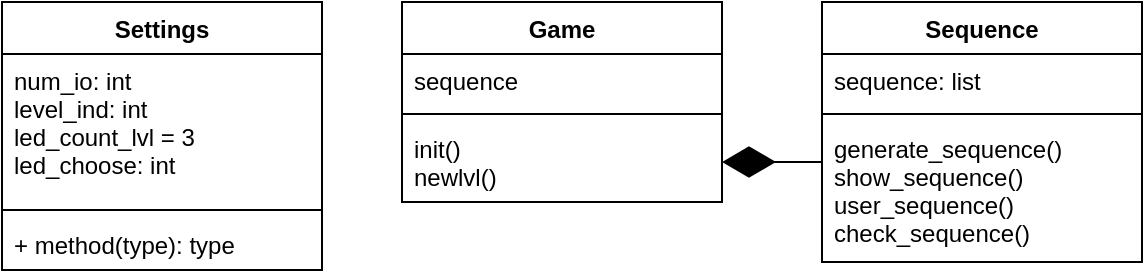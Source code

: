 <mxfile version="16.5.1" type="device"><diagram id="loZ6RNZMqsUenkRXHyGm" name="Page-1"><mxGraphModel dx="771" dy="502" grid="1" gridSize="10" guides="1" tooltips="1" connect="1" arrows="1" fold="1" page="1" pageScale="1" pageWidth="850" pageHeight="1100" math="0" shadow="0"><root><mxCell id="0"/><mxCell id="1" parent="0"/><mxCell id="vLvu6YY81i9t5kBbPL8K-1" value="Settings" style="swimlane;fontStyle=1;align=center;verticalAlign=top;childLayout=stackLayout;horizontal=1;startSize=26;horizontalStack=0;resizeParent=1;resizeParentMax=0;resizeLast=0;collapsible=1;marginBottom=0;" parent="1" vertex="1"><mxGeometry x="120" y="200" width="160" height="134" as="geometry"/></mxCell><mxCell id="vLvu6YY81i9t5kBbPL8K-2" value="num_io: int&#10;level_ind: int&#10;led_count_lvl = 3&#10;led_choose: int&#10;" style="text;strokeColor=none;fillColor=none;align=left;verticalAlign=top;spacingLeft=4;spacingRight=4;overflow=hidden;rotatable=0;points=[[0,0.5],[1,0.5]];portConstraint=eastwest;" parent="vLvu6YY81i9t5kBbPL8K-1" vertex="1"><mxGeometry y="26" width="160" height="74" as="geometry"/></mxCell><mxCell id="vLvu6YY81i9t5kBbPL8K-3" value="" style="line;strokeWidth=1;fillColor=none;align=left;verticalAlign=middle;spacingTop=-1;spacingLeft=3;spacingRight=3;rotatable=0;labelPosition=right;points=[];portConstraint=eastwest;" parent="vLvu6YY81i9t5kBbPL8K-1" vertex="1"><mxGeometry y="100" width="160" height="8" as="geometry"/></mxCell><mxCell id="vLvu6YY81i9t5kBbPL8K-4" value="+ method(type): type" style="text;strokeColor=none;fillColor=none;align=left;verticalAlign=top;spacingLeft=4;spacingRight=4;overflow=hidden;rotatable=0;points=[[0,0.5],[1,0.5]];portConstraint=eastwest;" parent="vLvu6YY81i9t5kBbPL8K-1" vertex="1"><mxGeometry y="108" width="160" height="26" as="geometry"/></mxCell><mxCell id="c43mf0O_II287r9Enmgl-1" value="Game" style="swimlane;fontStyle=1;align=center;verticalAlign=top;childLayout=stackLayout;horizontal=1;startSize=26;horizontalStack=0;resizeParent=1;resizeParentMax=0;resizeLast=0;collapsible=1;marginBottom=0;" vertex="1" parent="1"><mxGeometry x="320" y="200" width="160" height="100" as="geometry"/></mxCell><mxCell id="c43mf0O_II287r9Enmgl-2" value="sequence" style="text;strokeColor=none;fillColor=none;align=left;verticalAlign=top;spacingLeft=4;spacingRight=4;overflow=hidden;rotatable=0;points=[[0,0.5],[1,0.5]];portConstraint=eastwest;" vertex="1" parent="c43mf0O_II287r9Enmgl-1"><mxGeometry y="26" width="160" height="26" as="geometry"/></mxCell><mxCell id="c43mf0O_II287r9Enmgl-3" value="" style="line;strokeWidth=1;fillColor=none;align=left;verticalAlign=middle;spacingTop=-1;spacingLeft=3;spacingRight=3;rotatable=0;labelPosition=right;points=[];portConstraint=eastwest;" vertex="1" parent="c43mf0O_II287r9Enmgl-1"><mxGeometry y="52" width="160" height="8" as="geometry"/></mxCell><mxCell id="c43mf0O_II287r9Enmgl-4" value="init()&#10;newlvl()&#10;" style="text;strokeColor=none;fillColor=none;align=left;verticalAlign=top;spacingLeft=4;spacingRight=4;overflow=hidden;rotatable=0;points=[[0,0.5],[1,0.5]];portConstraint=eastwest;" vertex="1" parent="c43mf0O_II287r9Enmgl-1"><mxGeometry y="60" width="160" height="40" as="geometry"/></mxCell><mxCell id="c43mf0O_II287r9Enmgl-5" value="Sequence" style="swimlane;fontStyle=1;align=center;verticalAlign=top;childLayout=stackLayout;horizontal=1;startSize=26;horizontalStack=0;resizeParent=1;resizeParentMax=0;resizeLast=0;collapsible=1;marginBottom=0;" vertex="1" parent="1"><mxGeometry x="530" y="200" width="160" height="130" as="geometry"/></mxCell><mxCell id="c43mf0O_II287r9Enmgl-6" value="sequence: list" style="text;strokeColor=none;fillColor=none;align=left;verticalAlign=top;spacingLeft=4;spacingRight=4;overflow=hidden;rotatable=0;points=[[0,0.5],[1,0.5]];portConstraint=eastwest;" vertex="1" parent="c43mf0O_II287r9Enmgl-5"><mxGeometry y="26" width="160" height="26" as="geometry"/></mxCell><mxCell id="c43mf0O_II287r9Enmgl-7" value="" style="line;strokeWidth=1;fillColor=none;align=left;verticalAlign=middle;spacingTop=-1;spacingLeft=3;spacingRight=3;rotatable=0;labelPosition=right;points=[];portConstraint=eastwest;" vertex="1" parent="c43mf0O_II287r9Enmgl-5"><mxGeometry y="52" width="160" height="8" as="geometry"/></mxCell><mxCell id="c43mf0O_II287r9Enmgl-8" value="generate_sequence()&#10;show_sequence()&#10;user_sequence()&#10;check_sequence()" style="text;strokeColor=none;fillColor=none;align=left;verticalAlign=top;spacingLeft=4;spacingRight=4;overflow=hidden;rotatable=0;points=[[0,0.5],[1,0.5]];portConstraint=eastwest;" vertex="1" parent="c43mf0O_II287r9Enmgl-5"><mxGeometry y="60" width="160" height="70" as="geometry"/></mxCell><mxCell id="c43mf0O_II287r9Enmgl-11" value="" style="endArrow=diamondThin;endFill=1;endSize=24;html=1;rounded=0;entryX=1;entryY=0.5;entryDx=0;entryDy=0;" edge="1" parent="1" target="c43mf0O_II287r9Enmgl-4"><mxGeometry width="160" relative="1" as="geometry"><mxPoint x="530" y="280" as="sourcePoint"/><mxPoint x="490" y="334" as="targetPoint"/></mxGeometry></mxCell></root></mxGraphModel></diagram></mxfile>